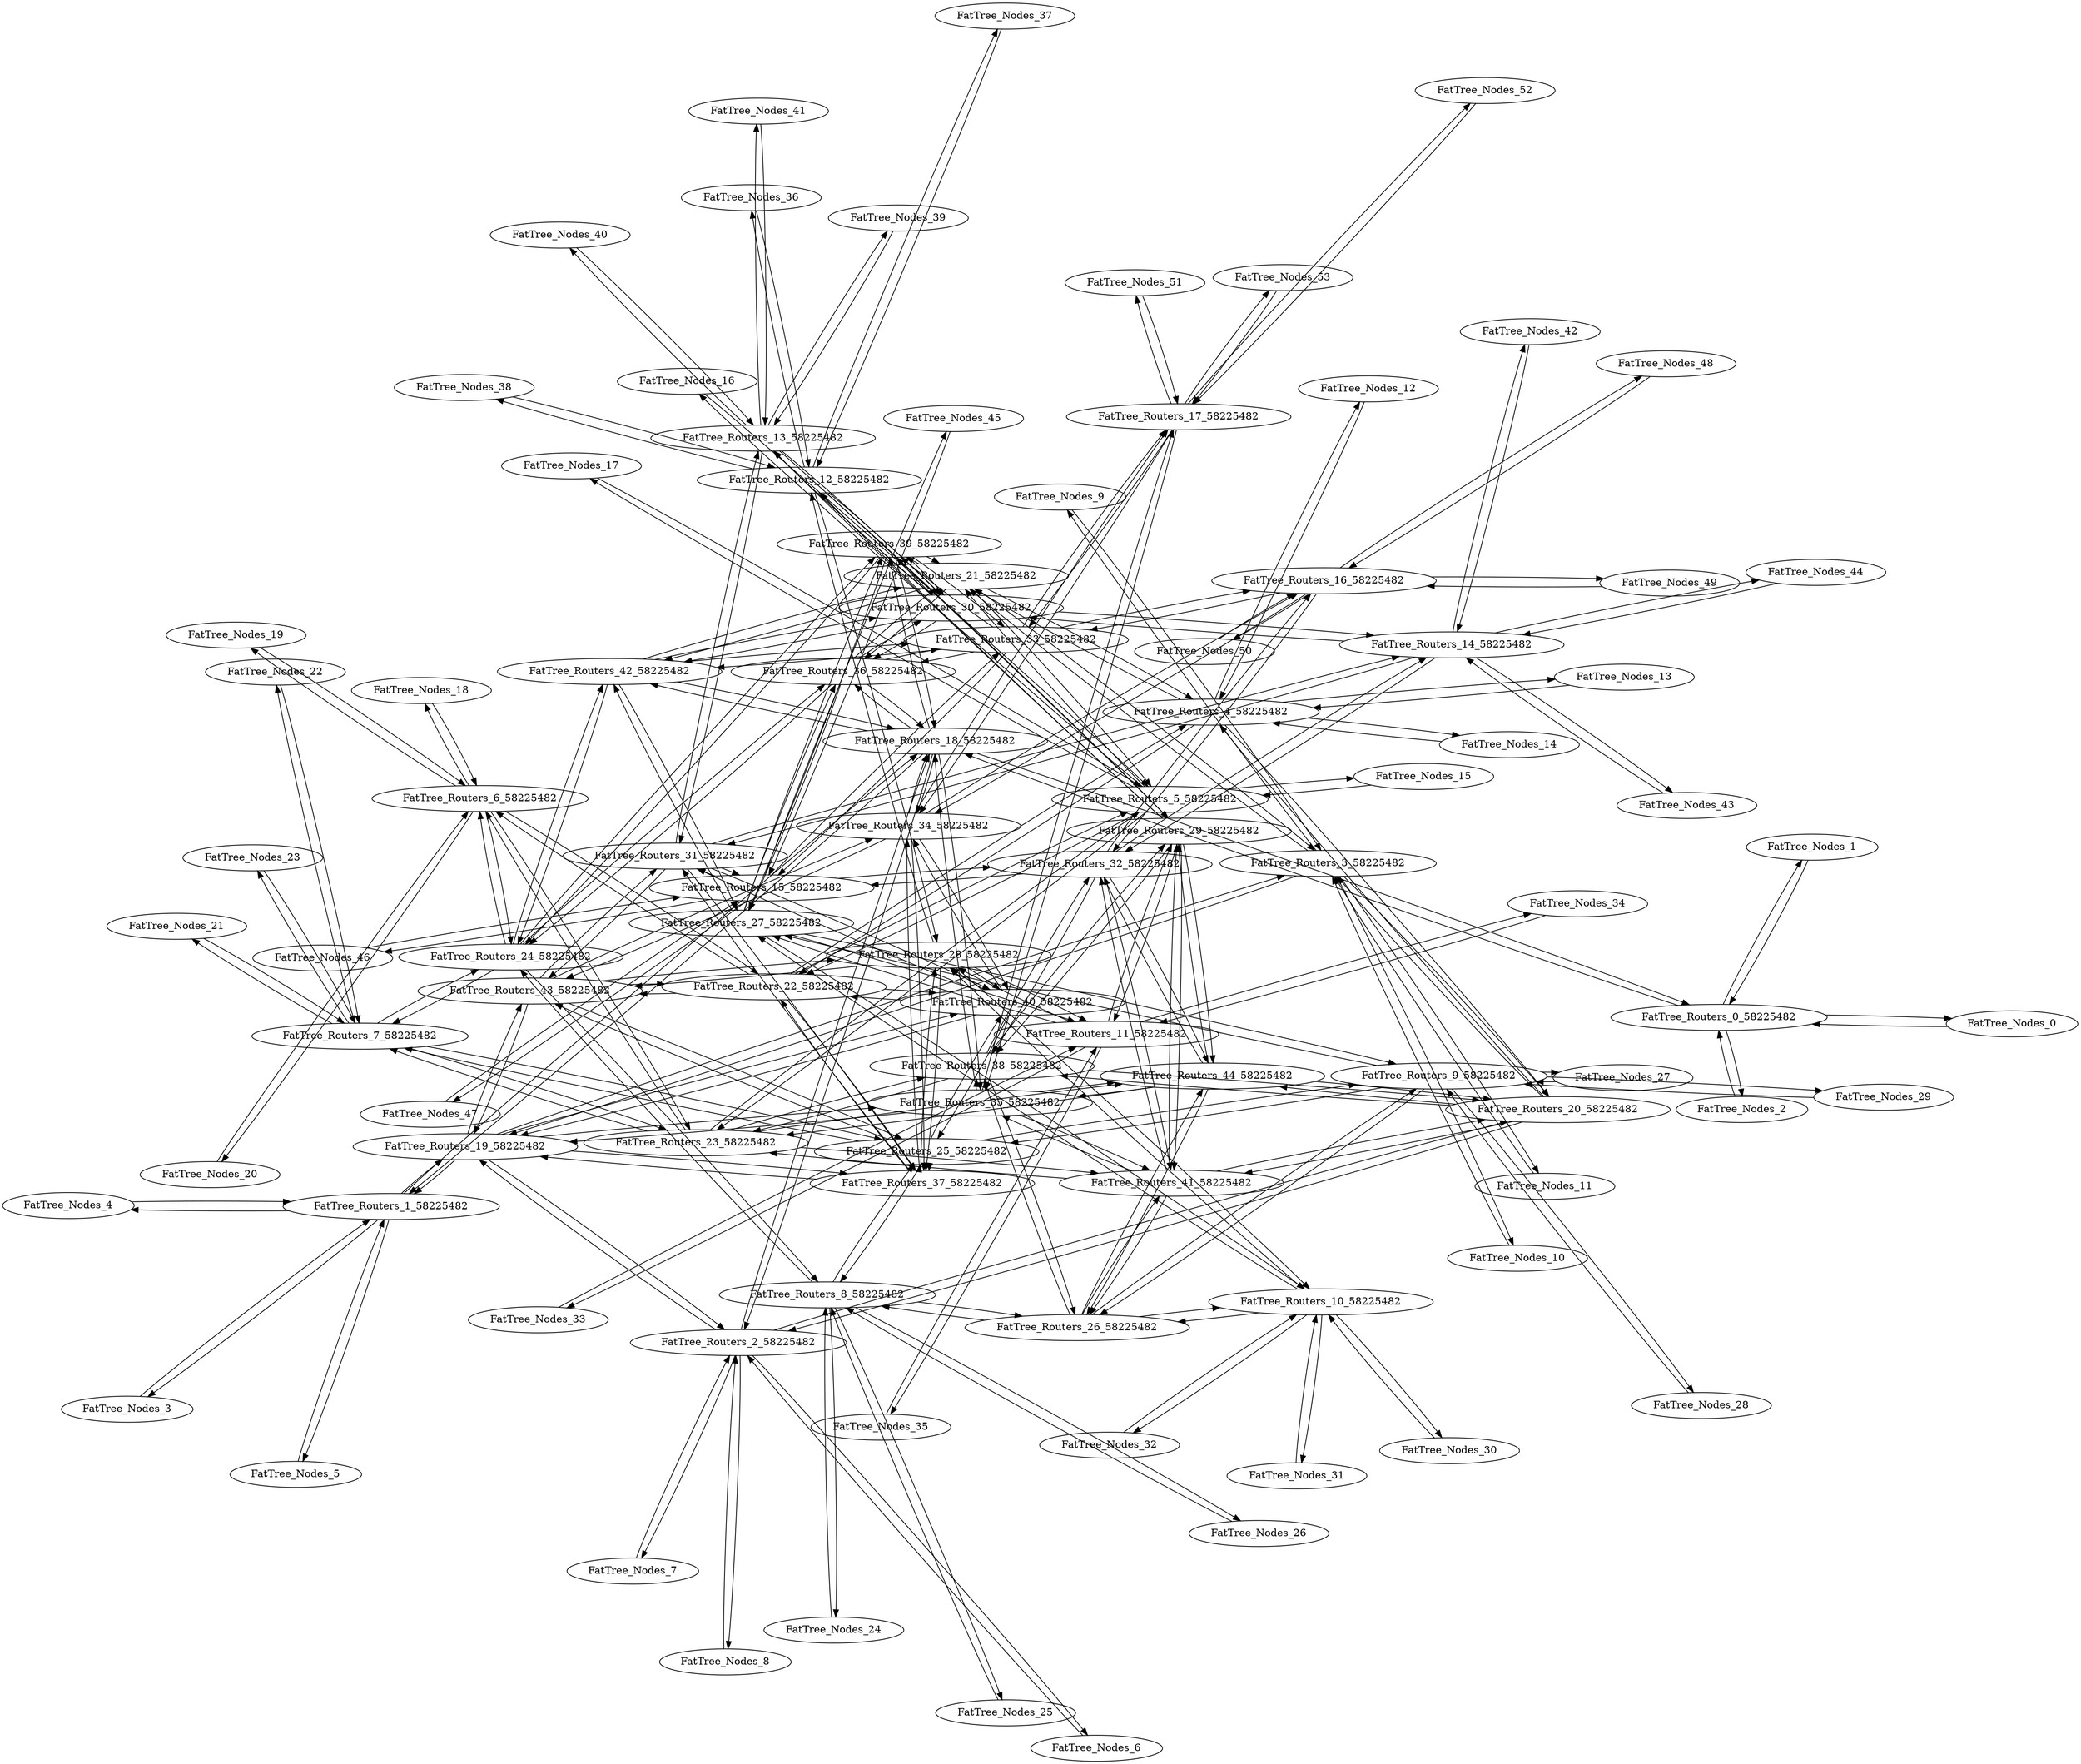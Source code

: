 digraph G {
layout=fdp
overlap=false
node[shape=ellipse]
maxiter=100
FatTree_Nodes_0 ;
FatTree_Nodes_1 ;
FatTree_Nodes_2 ;
FatTree_Nodes_3 ;
FatTree_Nodes_4 ;
FatTree_Nodes_5 ;
FatTree_Nodes_6 ;
FatTree_Nodes_7 ;
FatTree_Nodes_8 ;
FatTree_Nodes_9 ;
FatTree_Nodes_10;
FatTree_Nodes_11;
FatTree_Nodes_12;
FatTree_Nodes_13;
FatTree_Nodes_14;
FatTree_Nodes_15;
FatTree_Nodes_16;
FatTree_Nodes_17;
FatTree_Nodes_18;
FatTree_Nodes_19;
FatTree_Nodes_20;
FatTree_Nodes_21;
FatTree_Nodes_22;
FatTree_Nodes_23;
FatTree_Nodes_24;
FatTree_Nodes_25;
FatTree_Nodes_26;
FatTree_Nodes_27;
FatTree_Nodes_28;
FatTree_Nodes_29;
FatTree_Nodes_30;
FatTree_Nodes_31;
FatTree_Nodes_32;
FatTree_Nodes_33;
FatTree_Nodes_34;
FatTree_Nodes_35;
FatTree_Nodes_36;
FatTree_Nodes_37;
FatTree_Nodes_38;
FatTree_Nodes_39;
FatTree_Nodes_40;
FatTree_Nodes_41;
FatTree_Nodes_42;
FatTree_Nodes_43;
FatTree_Nodes_44;
FatTree_Nodes_45;
FatTree_Nodes_46;
FatTree_Nodes_47;
FatTree_Nodes_48;
FatTree_Nodes_49;
FatTree_Nodes_50;
FatTree_Nodes_51;
FatTree_Nodes_52;
FatTree_Nodes_53;
FatTree_Routers_0_58225482;
FatTree_Routers_1_58225482;
FatTree_Routers_2_58225482;
FatTree_Routers_3_58225482;
FatTree_Routers_4_58225482;
FatTree_Routers_5_58225482;
FatTree_Routers_6_58225482;
FatTree_Routers_7_58225482;
FatTree_Routers_8_58225482;
FatTree_Routers_9_58225482;
FatTree_Routers_10_58225482;
FatTree_Routers_11_58225482;
FatTree_Routers_12_58225482;
FatTree_Routers_13_58225482;
FatTree_Routers_14_58225482;
FatTree_Routers_15_58225482;
FatTree_Routers_16_58225482;
FatTree_Routers_17_58225482;
FatTree_Routers_18_58225482;
FatTree_Routers_19_58225482;
FatTree_Routers_20_58225482;
FatTree_Routers_21_58225482;
FatTree_Routers_22_58225482;
FatTree_Routers_23_58225482;
FatTree_Routers_24_58225482;
FatTree_Routers_25_58225482;
FatTree_Routers_26_58225482;
FatTree_Routers_27_58225482;
FatTree_Routers_28_58225482;
FatTree_Routers_29_58225482;
FatTree_Routers_30_58225482;
FatTree_Routers_31_58225482;
FatTree_Routers_32_58225482;
FatTree_Routers_33_58225482;
FatTree_Routers_34_58225482;
FatTree_Routers_35_58225482;
FatTree_Routers_36_58225482;
FatTree_Routers_37_58225482;
FatTree_Routers_38_58225482;
FatTree_Routers_39_58225482;
FatTree_Routers_40_58225482;
FatTree_Routers_41_58225482;
FatTree_Routers_42_58225482;
FatTree_Routers_43_58225482;
FatTree_Routers_44_58225482;
FatTree_Nodes_0 -> FatTree_Routers_0_58225482;
FatTree_Nodes_1 -> FatTree_Routers_0_58225482;
FatTree_Nodes_2 -> FatTree_Routers_0_58225482;
FatTree_Nodes_3 -> FatTree_Routers_1_58225482;
FatTree_Nodes_4 -> FatTree_Routers_1_58225482;
FatTree_Nodes_5 -> FatTree_Routers_1_58225482;
FatTree_Nodes_6 -> FatTree_Routers_2_58225482;
FatTree_Nodes_7 -> FatTree_Routers_2_58225482;
FatTree_Nodes_8 -> FatTree_Routers_2_58225482;
FatTree_Nodes_9 -> FatTree_Routers_3_58225482;
FatTree_Nodes_10 -> FatTree_Routers_3_58225482;
FatTree_Nodes_11 -> FatTree_Routers_3_58225482;
FatTree_Nodes_12 -> FatTree_Routers_4_58225482;
FatTree_Nodes_13 -> FatTree_Routers_4_58225482;
FatTree_Nodes_14 -> FatTree_Routers_4_58225482;
FatTree_Nodes_15 -> FatTree_Routers_5_58225482;
FatTree_Nodes_16 -> FatTree_Routers_5_58225482;
FatTree_Nodes_17 -> FatTree_Routers_5_58225482;
FatTree_Nodes_18 -> FatTree_Routers_6_58225482;
FatTree_Nodes_19 -> FatTree_Routers_6_58225482;
FatTree_Nodes_20 -> FatTree_Routers_6_58225482;
FatTree_Nodes_21 -> FatTree_Routers_7_58225482;
FatTree_Nodes_22 -> FatTree_Routers_7_58225482;
FatTree_Nodes_23 -> FatTree_Routers_7_58225482;
FatTree_Nodes_24 -> FatTree_Routers_8_58225482;
FatTree_Nodes_25 -> FatTree_Routers_8_58225482;
FatTree_Nodes_26 -> FatTree_Routers_8_58225482;
FatTree_Nodes_27 -> FatTree_Routers_9_58225482;
FatTree_Nodes_28 -> FatTree_Routers_9_58225482;
FatTree_Nodes_29 -> FatTree_Routers_9_58225482;
FatTree_Nodes_30 -> FatTree_Routers_10_58225482;
FatTree_Nodes_31 -> FatTree_Routers_10_58225482;
FatTree_Nodes_32 -> FatTree_Routers_10_58225482;
FatTree_Nodes_33 -> FatTree_Routers_11_58225482;
FatTree_Nodes_34 -> FatTree_Routers_11_58225482;
FatTree_Nodes_35 -> FatTree_Routers_11_58225482;
FatTree_Nodes_36 -> FatTree_Routers_12_58225482;
FatTree_Nodes_37 -> FatTree_Routers_12_58225482;
FatTree_Nodes_38 -> FatTree_Routers_12_58225482;
FatTree_Nodes_39 -> FatTree_Routers_13_58225482;
FatTree_Nodes_40 -> FatTree_Routers_13_58225482;
FatTree_Nodes_41 -> FatTree_Routers_13_58225482;
FatTree_Nodes_42 -> FatTree_Routers_14_58225482;
FatTree_Nodes_43 -> FatTree_Routers_14_58225482;
FatTree_Nodes_44 -> FatTree_Routers_14_58225482;
FatTree_Nodes_45 -> FatTree_Routers_15_58225482;
FatTree_Nodes_46 -> FatTree_Routers_15_58225482;
FatTree_Nodes_47 -> FatTree_Routers_15_58225482;
FatTree_Nodes_48 -> FatTree_Routers_16_58225482;
FatTree_Nodes_49 -> FatTree_Routers_16_58225482;
FatTree_Nodes_50 -> FatTree_Routers_16_58225482;
FatTree_Nodes_51 -> FatTree_Routers_17_58225482;
FatTree_Nodes_52 -> FatTree_Routers_17_58225482;
FatTree_Nodes_53 -> FatTree_Routers_17_58225482;
FatTree_Routers_0_58225482 -> FatTree_Nodes_0;
FatTree_Routers_0_58225482 -> FatTree_Nodes_1;
FatTree_Routers_0_58225482 -> FatTree_Nodes_2;
FatTree_Routers_0_58225482 -> FatTree_Routers_18_58225482;
FatTree_Routers_1_58225482 -> FatTree_Nodes_3;
FatTree_Routers_1_58225482 -> FatTree_Nodes_4;
FatTree_Routers_1_58225482 -> FatTree_Nodes_5;
FatTree_Routers_1_58225482 -> FatTree_Routers_18_58225482;
FatTree_Routers_1_58225482 -> FatTree_Routers_19_58225482;
FatTree_Routers_2_58225482 -> FatTree_Nodes_6;
FatTree_Routers_2_58225482 -> FatTree_Nodes_7;
FatTree_Routers_2_58225482 -> FatTree_Nodes_8;
FatTree_Routers_2_58225482 -> FatTree_Routers_18_58225482;
FatTree_Routers_2_58225482 -> FatTree_Routers_19_58225482;
FatTree_Routers_2_58225482 -> FatTree_Routers_20_58225482;
FatTree_Routers_3_58225482 -> FatTree_Nodes_9;
FatTree_Routers_3_58225482 -> FatTree_Nodes_10;
FatTree_Routers_3_58225482 -> FatTree_Nodes_11;
FatTree_Routers_3_58225482 -> FatTree_Routers_19_58225482;
FatTree_Routers_3_58225482 -> FatTree_Routers_20_58225482;
FatTree_Routers_3_58225482 -> FatTree_Routers_21_58225482;
FatTree_Routers_4_58225482 -> FatTree_Nodes_12;
FatTree_Routers_4_58225482 -> FatTree_Nodes_13;
FatTree_Routers_4_58225482 -> FatTree_Nodes_14;
FatTree_Routers_4_58225482 -> FatTree_Routers_20_58225482;
FatTree_Routers_4_58225482 -> FatTree_Routers_21_58225482;
FatTree_Routers_4_58225482 -> FatTree_Routers_22_58225482;
FatTree_Routers_5_58225482 -> FatTree_Nodes_15;
FatTree_Routers_5_58225482 -> FatTree_Nodes_16;
FatTree_Routers_5_58225482 -> FatTree_Nodes_17;
FatTree_Routers_5_58225482 -> FatTree_Routers_21_58225482;
FatTree_Routers_5_58225482 -> FatTree_Routers_22_58225482;
FatTree_Routers_5_58225482 -> FatTree_Routers_23_58225482;
FatTree_Routers_6_58225482 -> FatTree_Nodes_18;
FatTree_Routers_6_58225482 -> FatTree_Nodes_19;
FatTree_Routers_6_58225482 -> FatTree_Nodes_20;
FatTree_Routers_6_58225482 -> FatTree_Routers_22_58225482;
FatTree_Routers_6_58225482 -> FatTree_Routers_23_58225482;
FatTree_Routers_6_58225482 -> FatTree_Routers_24_58225482;
FatTree_Routers_7_58225482 -> FatTree_Nodes_21;
FatTree_Routers_7_58225482 -> FatTree_Nodes_22;
FatTree_Routers_7_58225482 -> FatTree_Nodes_23;
FatTree_Routers_7_58225482 -> FatTree_Routers_23_58225482;
FatTree_Routers_7_58225482 -> FatTree_Routers_24_58225482;
FatTree_Routers_7_58225482 -> FatTree_Routers_25_58225482;
FatTree_Routers_8_58225482 -> FatTree_Nodes_24;
FatTree_Routers_8_58225482 -> FatTree_Nodes_25;
FatTree_Routers_8_58225482 -> FatTree_Nodes_26;
FatTree_Routers_8_58225482 -> FatTree_Routers_24_58225482;
FatTree_Routers_8_58225482 -> FatTree_Routers_25_58225482;
FatTree_Routers_8_58225482 -> FatTree_Routers_26_58225482;
FatTree_Routers_9_58225482 -> FatTree_Nodes_27;
FatTree_Routers_9_58225482 -> FatTree_Nodes_28;
FatTree_Routers_9_58225482 -> FatTree_Nodes_29;
FatTree_Routers_9_58225482 -> FatTree_Routers_25_58225482;
FatTree_Routers_9_58225482 -> FatTree_Routers_26_58225482;
FatTree_Routers_9_58225482 -> FatTree_Routers_27_58225482;
FatTree_Routers_10_58225482 -> FatTree_Nodes_30;
FatTree_Routers_10_58225482 -> FatTree_Nodes_31;
FatTree_Routers_10_58225482 -> FatTree_Nodes_32;
FatTree_Routers_10_58225482 -> FatTree_Routers_26_58225482;
FatTree_Routers_10_58225482 -> FatTree_Routers_27_58225482;
FatTree_Routers_10_58225482 -> FatTree_Routers_28_58225482;
FatTree_Routers_11_58225482 -> FatTree_Nodes_33;
FatTree_Routers_11_58225482 -> FatTree_Nodes_34;
FatTree_Routers_11_58225482 -> FatTree_Nodes_35;
FatTree_Routers_11_58225482 -> FatTree_Routers_27_58225482;
FatTree_Routers_11_58225482 -> FatTree_Routers_28_58225482;
FatTree_Routers_11_58225482 -> FatTree_Routers_29_58225482;
FatTree_Routers_12_58225482 -> FatTree_Nodes_36;
FatTree_Routers_12_58225482 -> FatTree_Nodes_37;
FatTree_Routers_12_58225482 -> FatTree_Nodes_38;
FatTree_Routers_12_58225482 -> FatTree_Routers_28_58225482;
FatTree_Routers_12_58225482 -> FatTree_Routers_29_58225482;
FatTree_Routers_12_58225482 -> FatTree_Routers_30_58225482;
FatTree_Routers_13_58225482 -> FatTree_Nodes_39;
FatTree_Routers_13_58225482 -> FatTree_Nodes_40;
FatTree_Routers_13_58225482 -> FatTree_Nodes_41;
FatTree_Routers_13_58225482 -> FatTree_Routers_29_58225482;
FatTree_Routers_13_58225482 -> FatTree_Routers_30_58225482;
FatTree_Routers_13_58225482 -> FatTree_Routers_31_58225482;
FatTree_Routers_14_58225482 -> FatTree_Nodes_42;
FatTree_Routers_14_58225482 -> FatTree_Nodes_43;
FatTree_Routers_14_58225482 -> FatTree_Nodes_44;
FatTree_Routers_14_58225482 -> FatTree_Routers_30_58225482;
FatTree_Routers_14_58225482 -> FatTree_Routers_31_58225482;
FatTree_Routers_14_58225482 -> FatTree_Routers_32_58225482;
FatTree_Routers_15_58225482 -> FatTree_Nodes_45;
FatTree_Routers_15_58225482 -> FatTree_Nodes_46;
FatTree_Routers_15_58225482 -> FatTree_Nodes_47;
FatTree_Routers_15_58225482 -> FatTree_Routers_31_58225482;
FatTree_Routers_15_58225482 -> FatTree_Routers_32_58225482;
FatTree_Routers_15_58225482 -> FatTree_Routers_33_58225482;
FatTree_Routers_16_58225482 -> FatTree_Nodes_48;
FatTree_Routers_16_58225482 -> FatTree_Nodes_49;
FatTree_Routers_16_58225482 -> FatTree_Nodes_50;
FatTree_Routers_16_58225482 -> FatTree_Routers_32_58225482;
FatTree_Routers_16_58225482 -> FatTree_Routers_33_58225482;
FatTree_Routers_16_58225482 -> FatTree_Routers_34_58225482;
FatTree_Routers_17_58225482 -> FatTree_Nodes_51;
FatTree_Routers_17_58225482 -> FatTree_Nodes_52;
FatTree_Routers_17_58225482 -> FatTree_Nodes_53;
FatTree_Routers_17_58225482 -> FatTree_Routers_33_58225482;
FatTree_Routers_17_58225482 -> FatTree_Routers_34_58225482;
FatTree_Routers_17_58225482 -> FatTree_Routers_35_58225482;
FatTree_Routers_18_58225482 -> FatTree_Routers_0_58225482;
FatTree_Routers_18_58225482 -> FatTree_Routers_1_58225482;
FatTree_Routers_18_58225482 -> FatTree_Routers_2_58225482;
FatTree_Routers_18_58225482 -> FatTree_Routers_34_58225482;
FatTree_Routers_18_58225482 -> FatTree_Routers_35_58225482;
FatTree_Routers_18_58225482 -> FatTree_Routers_36_58225482;
FatTree_Routers_18_58225482 -> FatTree_Routers_39_58225482;
FatTree_Routers_18_58225482 -> FatTree_Routers_42_58225482;
FatTree_Routers_19_58225482 -> FatTree_Routers_1_58225482;
FatTree_Routers_19_58225482 -> FatTree_Routers_2_58225482;
FatTree_Routers_19_58225482 -> FatTree_Routers_3_58225482;
FatTree_Routers_19_58225482 -> FatTree_Routers_35_58225482;
FatTree_Routers_19_58225482 -> FatTree_Routers_37_58225482;
FatTree_Routers_19_58225482 -> FatTree_Routers_40_58225482;
FatTree_Routers_19_58225482 -> FatTree_Routers_43_58225482;
FatTree_Routers_20_58225482 -> FatTree_Routers_2_58225482;
FatTree_Routers_20_58225482 -> FatTree_Routers_3_58225482;
FatTree_Routers_20_58225482 -> FatTree_Routers_4_58225482;
FatTree_Routers_20_58225482 -> FatTree_Routers_38_58225482;
FatTree_Routers_20_58225482 -> FatTree_Routers_41_58225482;
FatTree_Routers_20_58225482 -> FatTree_Routers_44_58225482;
FatTree_Routers_21_58225482 -> FatTree_Routers_3_58225482;
FatTree_Routers_21_58225482 -> FatTree_Routers_4_58225482;
FatTree_Routers_21_58225482 -> FatTree_Routers_5_58225482;
FatTree_Routers_21_58225482 -> FatTree_Routers_36_58225482;
FatTree_Routers_21_58225482 -> FatTree_Routers_39_58225482;
FatTree_Routers_21_58225482 -> FatTree_Routers_42_58225482;
FatTree_Routers_22_58225482 -> FatTree_Routers_4_58225482;
FatTree_Routers_22_58225482 -> FatTree_Routers_5_58225482;
FatTree_Routers_22_58225482 -> FatTree_Routers_6_58225482;
FatTree_Routers_22_58225482 -> FatTree_Routers_37_58225482;
FatTree_Routers_22_58225482 -> FatTree_Routers_40_58225482;
FatTree_Routers_22_58225482 -> FatTree_Routers_43_58225482;
FatTree_Routers_23_58225482 -> FatTree_Routers_5_58225482;
FatTree_Routers_23_58225482 -> FatTree_Routers_6_58225482;
FatTree_Routers_23_58225482 -> FatTree_Routers_7_58225482;
FatTree_Routers_23_58225482 -> FatTree_Routers_38_58225482;
FatTree_Routers_23_58225482 -> FatTree_Routers_41_58225482;
FatTree_Routers_23_58225482 -> FatTree_Routers_44_58225482;
FatTree_Routers_24_58225482 -> FatTree_Routers_6_58225482;
FatTree_Routers_24_58225482 -> FatTree_Routers_7_58225482;
FatTree_Routers_24_58225482 -> FatTree_Routers_8_58225482;
FatTree_Routers_24_58225482 -> FatTree_Routers_36_58225482;
FatTree_Routers_24_58225482 -> FatTree_Routers_39_58225482;
FatTree_Routers_24_58225482 -> FatTree_Routers_42_58225482;
FatTree_Routers_25_58225482 -> FatTree_Routers_7_58225482;
FatTree_Routers_25_58225482 -> FatTree_Routers_8_58225482;
FatTree_Routers_25_58225482 -> FatTree_Routers_9_58225482;
FatTree_Routers_25_58225482 -> FatTree_Routers_37_58225482;
FatTree_Routers_25_58225482 -> FatTree_Routers_40_58225482;
FatTree_Routers_25_58225482 -> FatTree_Routers_43_58225482;
FatTree_Routers_26_58225482 -> FatTree_Routers_8_58225482;
FatTree_Routers_26_58225482 -> FatTree_Routers_9_58225482;
FatTree_Routers_26_58225482 -> FatTree_Routers_10_58225482;
FatTree_Routers_26_58225482 -> FatTree_Routers_38_58225482;
FatTree_Routers_26_58225482 -> FatTree_Routers_41_58225482;
FatTree_Routers_26_58225482 -> FatTree_Routers_44_58225482;
FatTree_Routers_27_58225482 -> FatTree_Routers_9_58225482;
FatTree_Routers_27_58225482 -> FatTree_Routers_10_58225482;
FatTree_Routers_27_58225482 -> FatTree_Routers_11_58225482;
FatTree_Routers_27_58225482 -> FatTree_Routers_36_58225482;
FatTree_Routers_27_58225482 -> FatTree_Routers_39_58225482;
FatTree_Routers_27_58225482 -> FatTree_Routers_42_58225482;
FatTree_Routers_28_58225482 -> FatTree_Routers_10_58225482;
FatTree_Routers_28_58225482 -> FatTree_Routers_11_58225482;
FatTree_Routers_28_58225482 -> FatTree_Routers_12_58225482;
FatTree_Routers_28_58225482 -> FatTree_Routers_37_58225482;
FatTree_Routers_28_58225482 -> FatTree_Routers_40_58225482;
FatTree_Routers_28_58225482 -> FatTree_Routers_43_58225482;
FatTree_Routers_29_58225482 -> FatTree_Routers_11_58225482;
FatTree_Routers_29_58225482 -> FatTree_Routers_12_58225482;
FatTree_Routers_29_58225482 -> FatTree_Routers_13_58225482;
FatTree_Routers_29_58225482 -> FatTree_Routers_38_58225482;
FatTree_Routers_29_58225482 -> FatTree_Routers_41_58225482;
FatTree_Routers_29_58225482 -> FatTree_Routers_44_58225482;
FatTree_Routers_30_58225482 -> FatTree_Routers_12_58225482;
FatTree_Routers_30_58225482 -> FatTree_Routers_13_58225482;
FatTree_Routers_30_58225482 -> FatTree_Routers_14_58225482;
FatTree_Routers_30_58225482 -> FatTree_Routers_36_58225482;
FatTree_Routers_30_58225482 -> FatTree_Routers_39_58225482;
FatTree_Routers_30_58225482 -> FatTree_Routers_42_58225482;
FatTree_Routers_31_58225482 -> FatTree_Routers_13_58225482;
FatTree_Routers_31_58225482 -> FatTree_Routers_14_58225482;
FatTree_Routers_31_58225482 -> FatTree_Routers_15_58225482;
FatTree_Routers_31_58225482 -> FatTree_Routers_37_58225482;
FatTree_Routers_31_58225482 -> FatTree_Routers_40_58225482;
FatTree_Routers_31_58225482 -> FatTree_Routers_43_58225482;
FatTree_Routers_32_58225482 -> FatTree_Routers_14_58225482;
FatTree_Routers_32_58225482 -> FatTree_Routers_15_58225482;
FatTree_Routers_32_58225482 -> FatTree_Routers_16_58225482;
FatTree_Routers_32_58225482 -> FatTree_Routers_38_58225482;
FatTree_Routers_32_58225482 -> FatTree_Routers_41_58225482;
FatTree_Routers_32_58225482 -> FatTree_Routers_44_58225482;
FatTree_Routers_33_58225482 -> FatTree_Routers_15_58225482;
FatTree_Routers_33_58225482 -> FatTree_Routers_16_58225482;
FatTree_Routers_33_58225482 -> FatTree_Routers_17_58225482;
FatTree_Routers_33_58225482 -> FatTree_Routers_36_58225482;
FatTree_Routers_33_58225482 -> FatTree_Routers_39_58225482;
FatTree_Routers_33_58225482 -> FatTree_Routers_42_58225482;
FatTree_Routers_34_58225482 -> FatTree_Routers_16_58225482;
FatTree_Routers_34_58225482 -> FatTree_Routers_17_58225482;
FatTree_Routers_34_58225482 -> FatTree_Routers_18_58225482;
FatTree_Routers_34_58225482 -> FatTree_Routers_37_58225482;
FatTree_Routers_34_58225482 -> FatTree_Routers_40_58225482;
FatTree_Routers_34_58225482 -> FatTree_Routers_43_58225482;
FatTree_Routers_35_58225482 -> FatTree_Routers_17_58225482;
FatTree_Routers_35_58225482 -> FatTree_Routers_18_58225482;
FatTree_Routers_35_58225482 -> FatTree_Routers_19_58225482;
FatTree_Routers_35_58225482 -> FatTree_Routers_38_58225482;
FatTree_Routers_35_58225482 -> FatTree_Routers_41_58225482;
FatTree_Routers_35_58225482 -> FatTree_Routers_44_58225482;
FatTree_Routers_36_58225482 -> FatTree_Routers_18_58225482;
FatTree_Routers_36_58225482 -> FatTree_Routers_21_58225482;
FatTree_Routers_36_58225482 -> FatTree_Routers_24_58225482;
FatTree_Routers_36_58225482 -> FatTree_Routers_27_58225482;
FatTree_Routers_36_58225482 -> FatTree_Routers_30_58225482;
FatTree_Routers_36_58225482 -> FatTree_Routers_33_58225482;
FatTree_Routers_37_58225482 -> FatTree_Routers_19_58225482;
FatTree_Routers_37_58225482 -> FatTree_Routers_22_58225482;
FatTree_Routers_37_58225482 -> FatTree_Routers_25_58225482;
FatTree_Routers_37_58225482 -> FatTree_Routers_28_58225482;
FatTree_Routers_37_58225482 -> FatTree_Routers_31_58225482;
FatTree_Routers_37_58225482 -> FatTree_Routers_34_58225482;
FatTree_Routers_38_58225482 -> FatTree_Routers_20_58225482;
FatTree_Routers_38_58225482 -> FatTree_Routers_23_58225482;
FatTree_Routers_38_58225482 -> FatTree_Routers_26_58225482;
FatTree_Routers_38_58225482 -> FatTree_Routers_29_58225482;
FatTree_Routers_38_58225482 -> FatTree_Routers_32_58225482;
FatTree_Routers_38_58225482 -> FatTree_Routers_35_58225482;
FatTree_Routers_39_58225482 -> FatTree_Routers_18_58225482;
FatTree_Routers_39_58225482 -> FatTree_Routers_21_58225482;
FatTree_Routers_39_58225482 -> FatTree_Routers_24_58225482;
FatTree_Routers_39_58225482 -> FatTree_Routers_27_58225482;
FatTree_Routers_39_58225482 -> FatTree_Routers_30_58225482;
FatTree_Routers_39_58225482 -> FatTree_Routers_33_58225482;
FatTree_Routers_40_58225482 -> FatTree_Routers_19_58225482;
FatTree_Routers_40_58225482 -> FatTree_Routers_22_58225482;
FatTree_Routers_40_58225482 -> FatTree_Routers_25_58225482;
FatTree_Routers_40_58225482 -> FatTree_Routers_28_58225482;
FatTree_Routers_40_58225482 -> FatTree_Routers_31_58225482;
FatTree_Routers_40_58225482 -> FatTree_Routers_34_58225482;
FatTree_Routers_41_58225482 -> FatTree_Routers_20_58225482;
FatTree_Routers_41_58225482 -> FatTree_Routers_23_58225482;
FatTree_Routers_41_58225482 -> FatTree_Routers_26_58225482;
FatTree_Routers_41_58225482 -> FatTree_Routers_29_58225482;
FatTree_Routers_41_58225482 -> FatTree_Routers_32_58225482;
FatTree_Routers_41_58225482 -> FatTree_Routers_35_58225482;
FatTree_Routers_42_58225482 -> FatTree_Routers_18_58225482;
FatTree_Routers_42_58225482 -> FatTree_Routers_21_58225482;
FatTree_Routers_42_58225482 -> FatTree_Routers_24_58225482;
FatTree_Routers_42_58225482 -> FatTree_Routers_27_58225482;
FatTree_Routers_42_58225482 -> FatTree_Routers_30_58225482;
FatTree_Routers_42_58225482 -> FatTree_Routers_33_58225482;
FatTree_Routers_43_58225482 -> FatTree_Routers_19_58225482;
FatTree_Routers_43_58225482 -> FatTree_Routers_22_58225482;
FatTree_Routers_43_58225482 -> FatTree_Routers_25_58225482;
FatTree_Routers_43_58225482 -> FatTree_Routers_28_58225482;
FatTree_Routers_43_58225482 -> FatTree_Routers_31_58225482;
FatTree_Routers_43_58225482 -> FatTree_Routers_34_58225482;
FatTree_Routers_44_58225482 -> FatTree_Routers_20_58225482;
FatTree_Routers_44_58225482 -> FatTree_Routers_23_58225482;
FatTree_Routers_44_58225482 -> FatTree_Routers_26_58225482;
FatTree_Routers_44_58225482 -> FatTree_Routers_29_58225482;
FatTree_Routers_44_58225482 -> FatTree_Routers_32_58225482;
FatTree_Routers_44_58225482 -> FatTree_Routers_35_58225482;
}